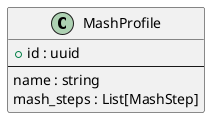 @startuml
class "MashProfile" as MashProfile {
    + id : uuid
    --
    name : string
    mash_steps : List[MashStep]             /' Mash Step id '/
}



@enduml